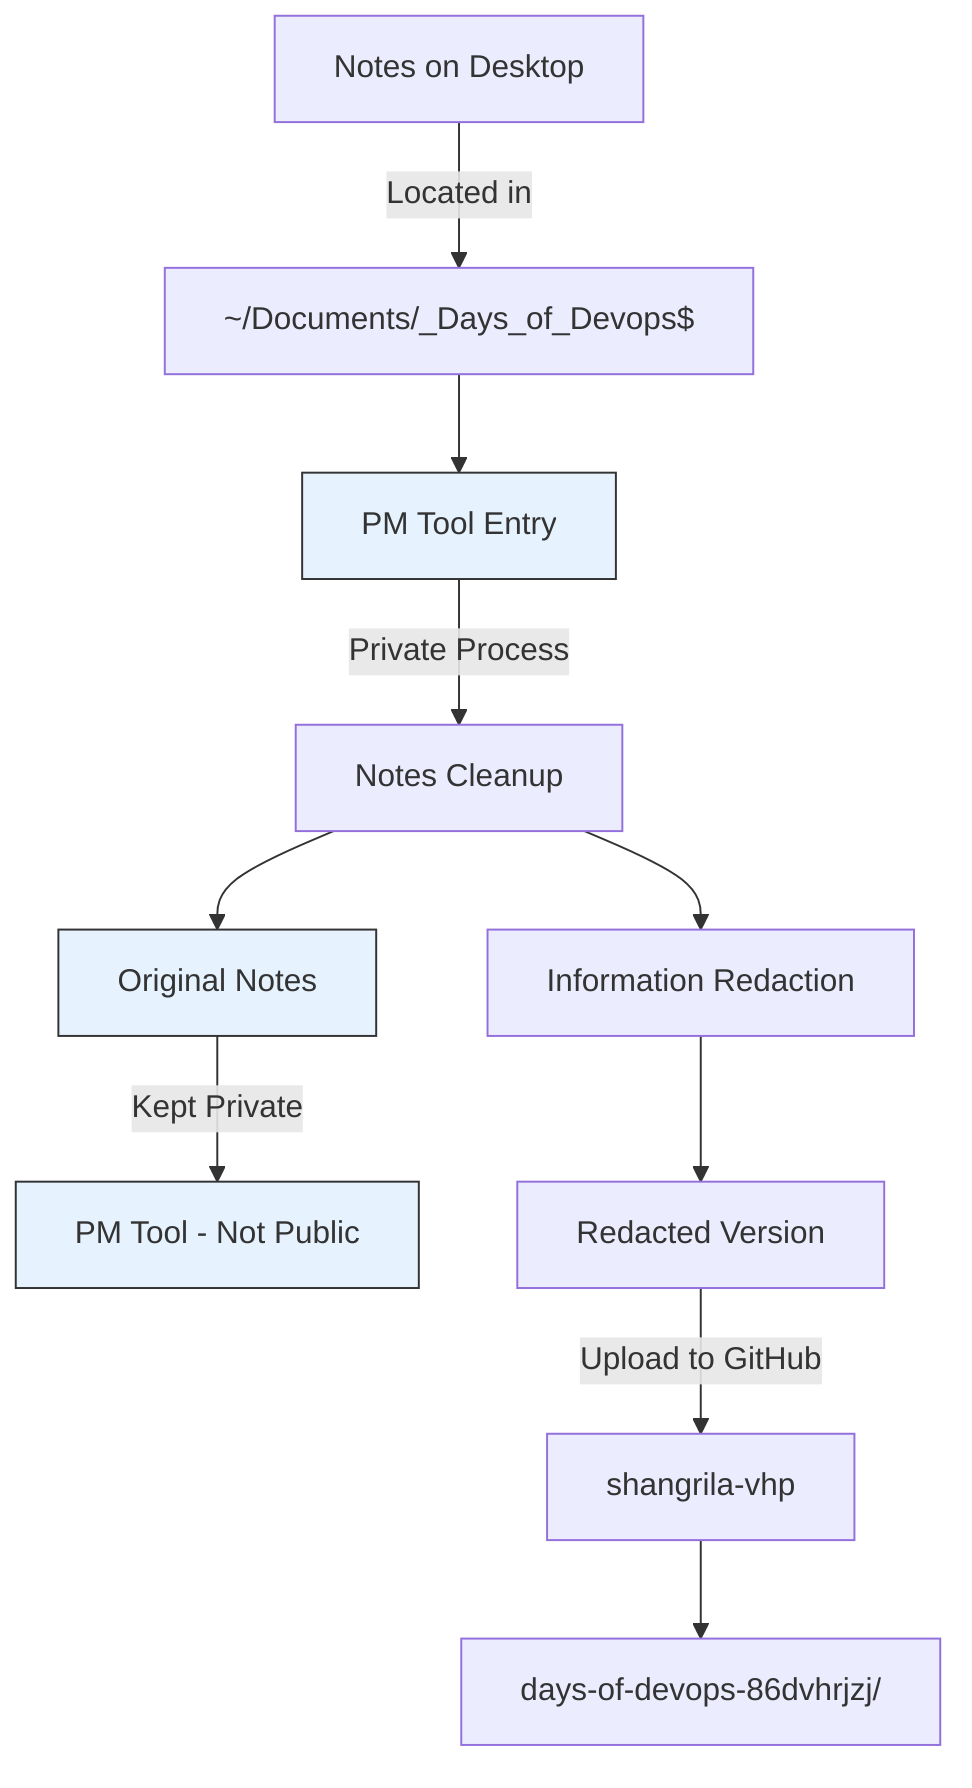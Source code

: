 graph TD
    A[Notes on Desktop] --> |Located in| B[~/Documents/_Days_of_Devops$]
    B --> C[PM Tool Entry]
    C --> |Private Process| D[Notes Cleanup]
    D --> E[Information Redaction]
    D --> F[Original Notes]
    F --> |Kept Private| G[PM Tool - Not Public]
    E --> H[Redacted Version]
    H --> |Upload to GitHub| I[shangrila-vhp]
    I --> J[days-of-devops-86dvhrjzj/]

    style C fill:#e6f3ff,stroke:#333
    style G fill:#e6f3ff,stroke:#333
    style F fill:#e6f3ff,stroke:#333